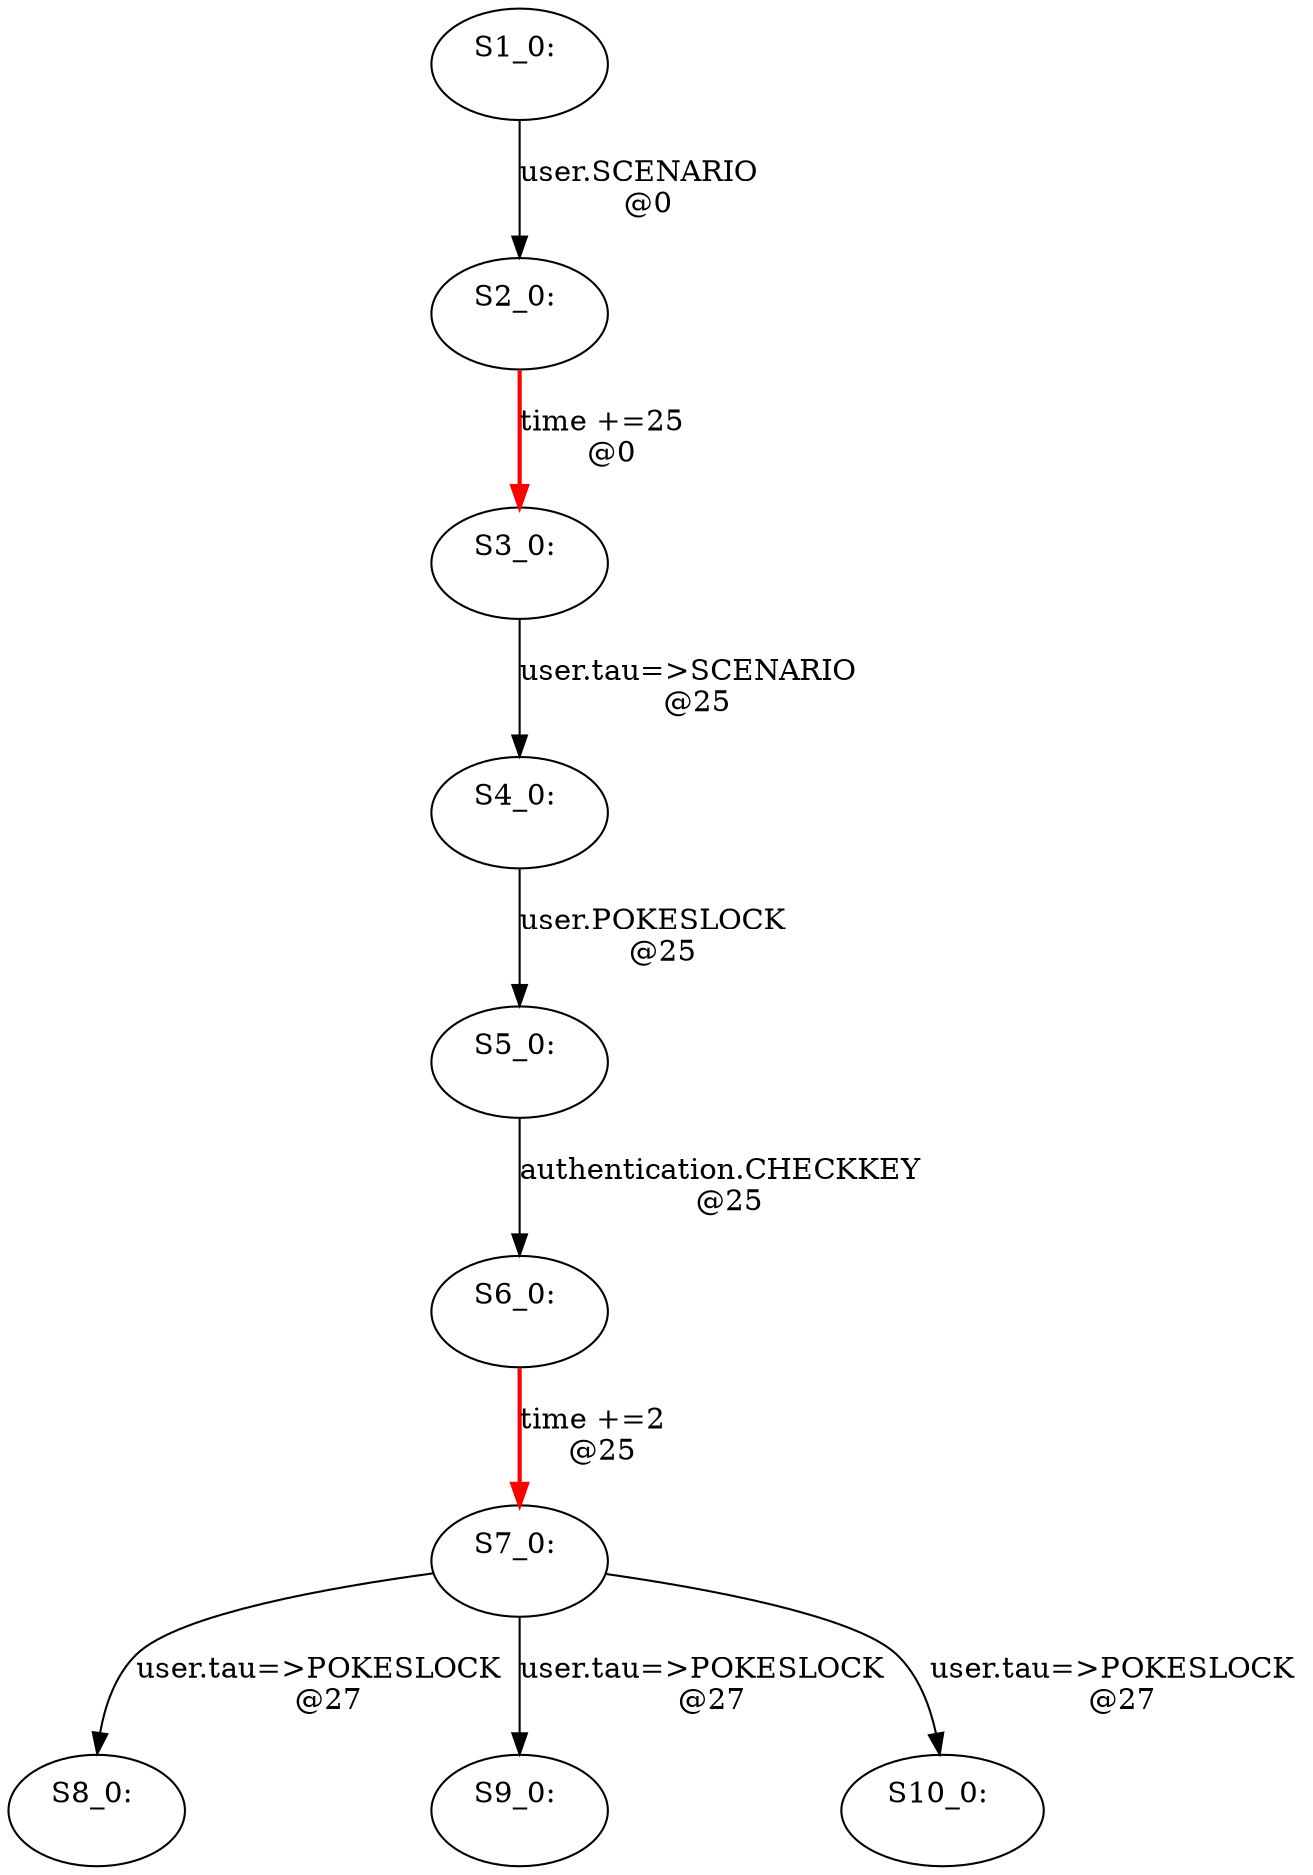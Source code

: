 digraph html {
S1_0[label="S1_0: \n "];
S2_0[label="S2_0: \n "];
S3_0[label="S3_0: \n "];
S2_0 -> S3_0[label="time +=25 \n @0", style="bold", color="red"];
S1_0 -> S2_0[label="user.SCENARIO \n @0"];
S4_0[label="S4_0: \n "];
S3_0 -> S4_0[label="user.tau=>SCENARIO \n @25"];
S5_0[label="S5_0: \n "];
S4_0 -> S5_0[label="user.POKESLOCK \n @25"];
S6_0[label="S6_0: \n "];
S7_0[label="S7_0: \n "];
S6_0 -> S7_0[label="time +=2 \n @25", style="bold", color="red"];
S5_0 -> S6_0[label="authentication.CHECKKEY \n @25"];
S8_0[label="S8_0: \n "];
S7_0 -> S8_0[label="user.tau=>POKESLOCK \n @27"];
S9_0[label="S9_0: \n "];
S7_0 -> S9_0[label="user.tau=>POKESLOCK \n @27"];
S10_0[label="S10_0: \n "];
S7_0 -> S10_0[label="user.tau=>POKESLOCK \n @27"];
}
